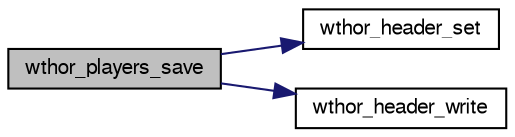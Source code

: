 digraph "wthor_players_save"
{
 // LATEX_PDF_SIZE
  bgcolor="transparent";
  edge [fontname="FreeSans",fontsize="10",labelfontname="FreeSans",labelfontsize="10"];
  node [fontname="FreeSans",fontsize="10",shape=record];
  rankdir="LR";
  Node1 [label="wthor_players_save",height=0.2,width=0.4,color="black", fillcolor="grey75", style="filled", fontcolor="black",tooltip="Load wthor players."];
  Node1 -> Node2 [color="midnightblue",fontsize="10",style="solid",fontname="FreeSans"];
  Node2 [label="wthor_header_set",height=0.2,width=0.4,color="black",URL="$base_8c.html#a6c85d29baeb23920712a581ee0b9203c",tooltip="Set wthor header."];
  Node1 -> Node3 [color="midnightblue",fontsize="10",style="solid",fontname="FreeSans"];
  Node3 [label="wthor_header_write",height=0.2,width=0.4,color="black",URL="$base_8c.html#a01ef802fbce41c9da8d796cfb29fbe59",tooltip="Read wthor header."];
}
